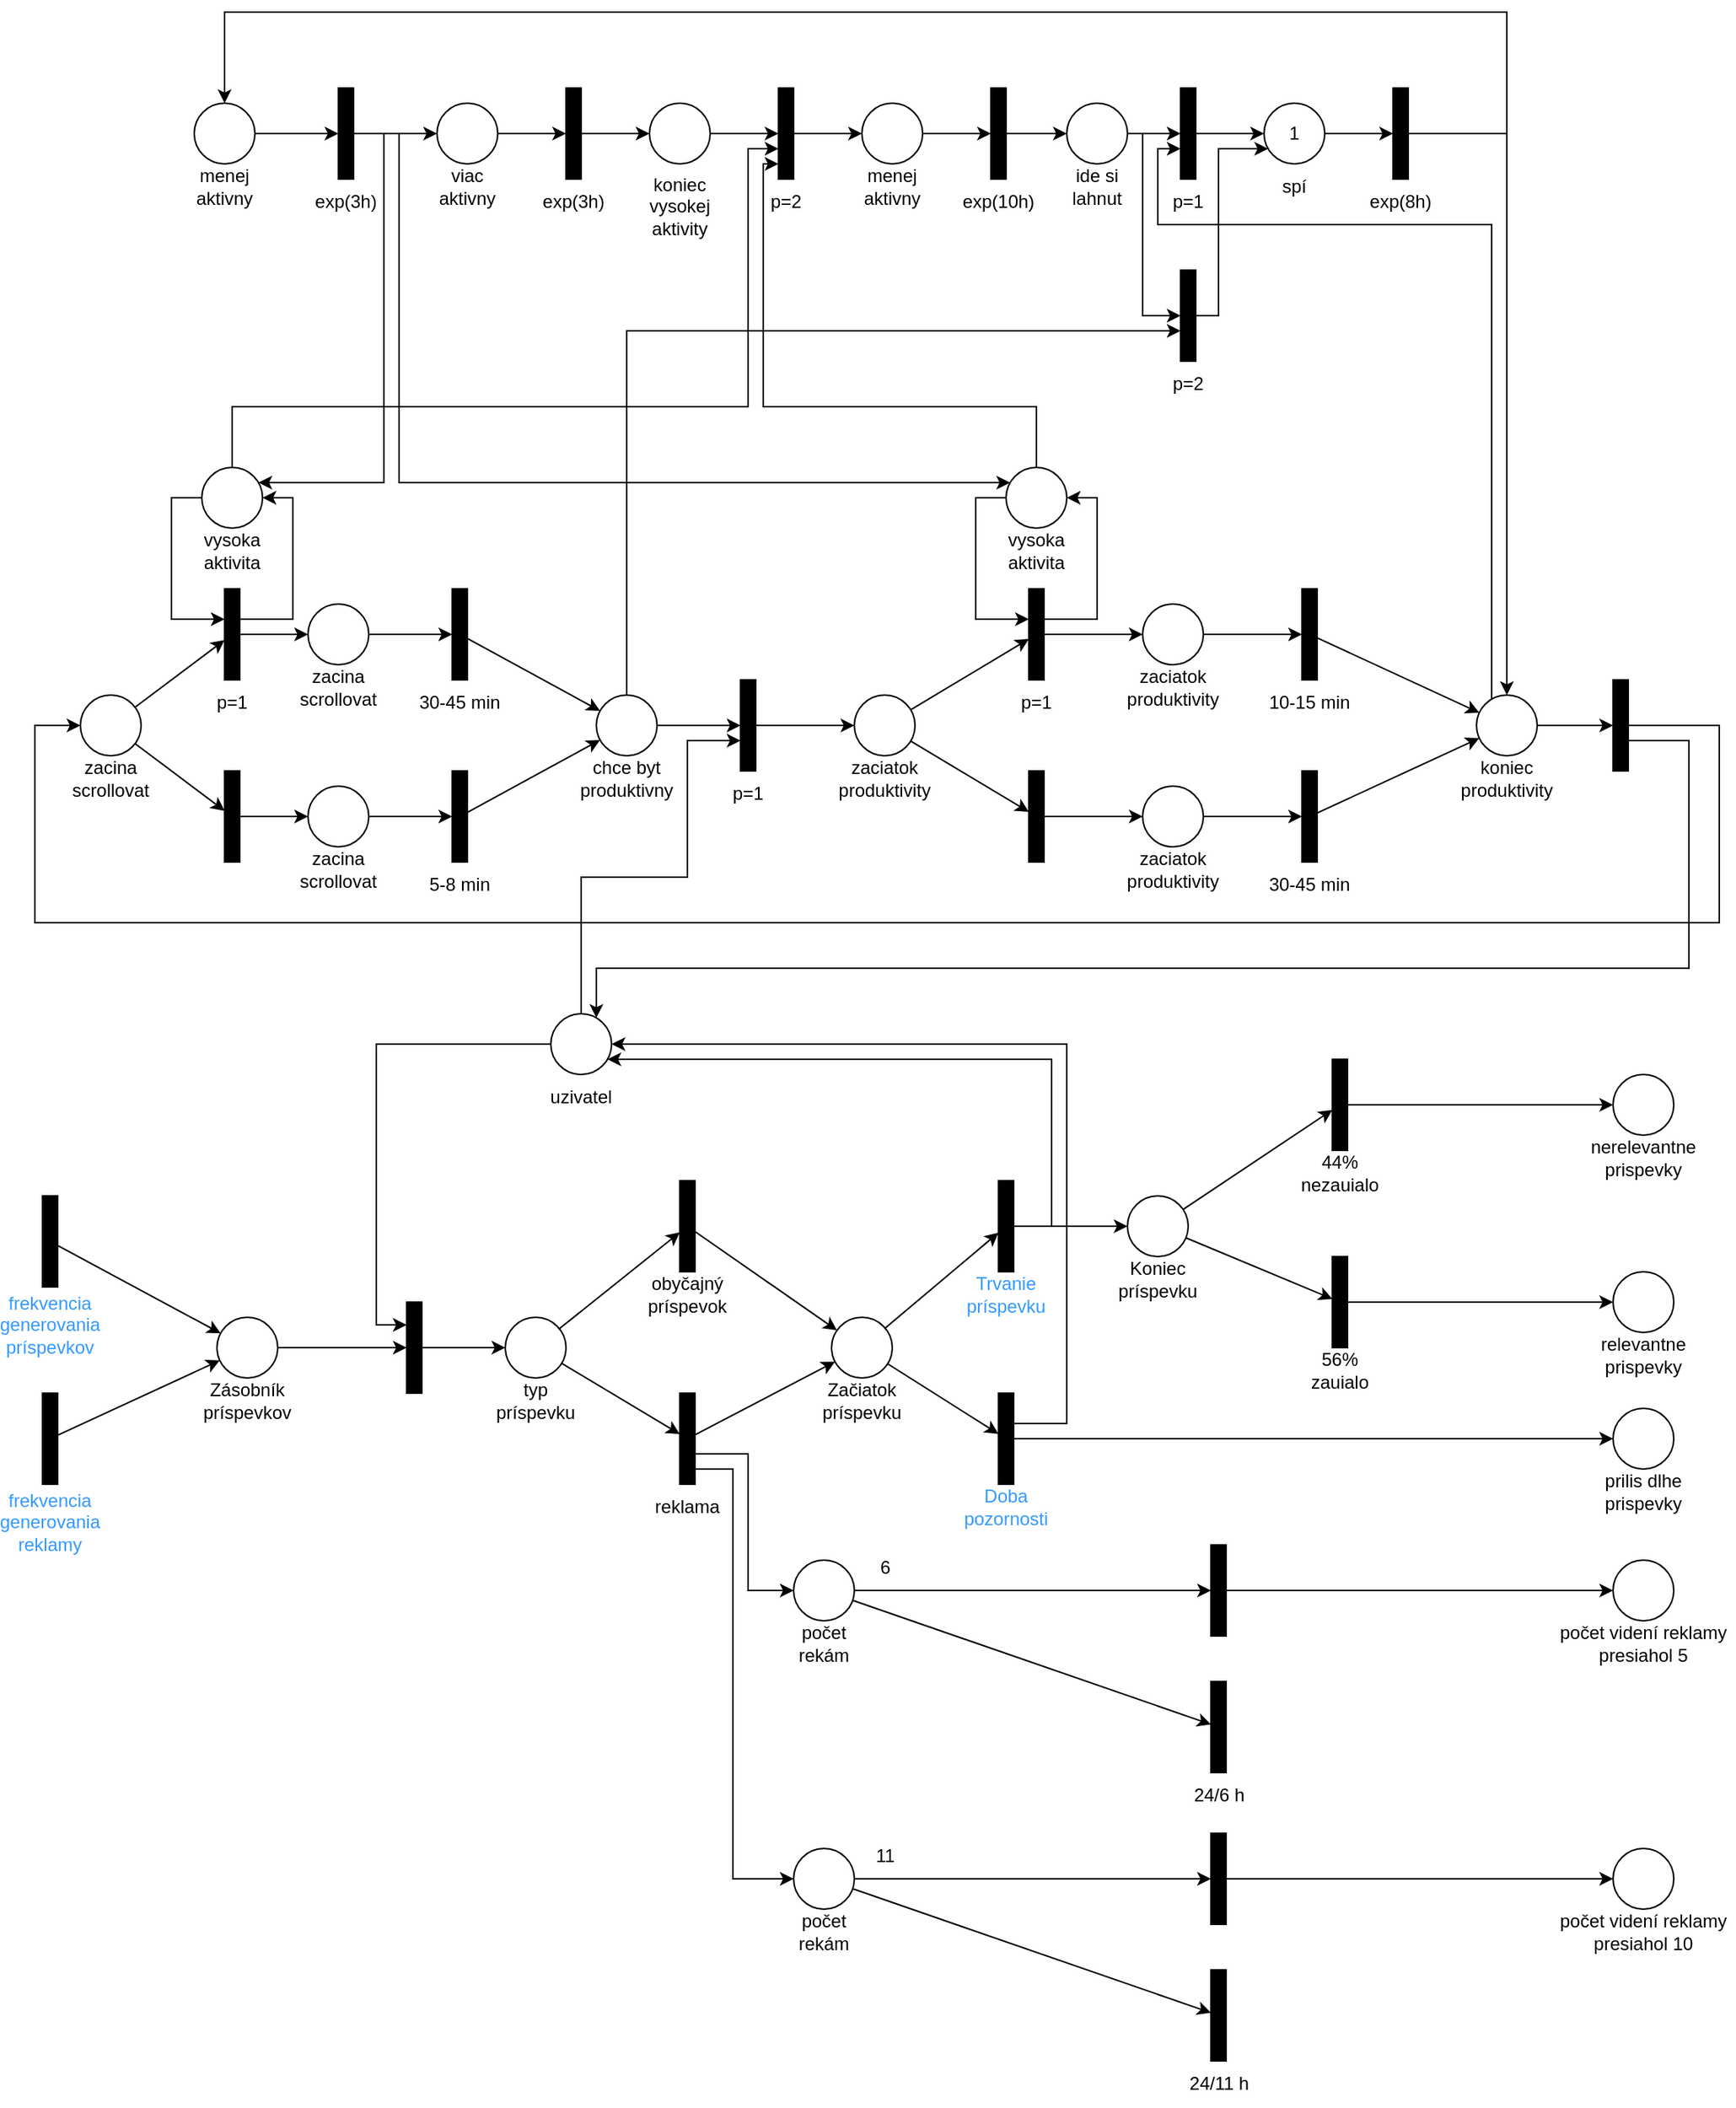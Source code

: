 <mxfile>
    <diagram name="Page-1" id="gI8evOimamVynCtMT4Qy">
        <mxGraphModel dx="1716" dy="636" grid="1" gridSize="10" guides="1" tooltips="1" connect="1" arrows="1" fold="1" page="1" pageScale="1" pageWidth="850" pageHeight="1100" math="0" shadow="0">
            <root>
                <mxCell id="0"/>
                <mxCell id="1" parent="0"/>
                <mxCell id="3A6tbChCQObnLfWGf81F-7" value="" style="group" parent="1" vertex="1" connectable="0">
                    <mxGeometry x="190" y="930" width="60" height="110" as="geometry"/>
                </mxCell>
                <mxCell id="3A6tbChCQObnLfWGf81F-1" value="" style="rounded=0;whiteSpace=wrap;html=1;fillColor=#000000;" parent="3A6tbChCQObnLfWGf81F-7" vertex="1">
                    <mxGeometry x="25" width="10" height="60" as="geometry"/>
                </mxCell>
                <mxCell id="3A6tbChCQObnLfWGf81F-6" value="&lt;font color=&quot;#3399ff&quot;&gt;frekvencia generovania príspevkov&lt;/font&gt;" style="text;html=1;align=center;verticalAlign=middle;whiteSpace=wrap;rounded=0;" parent="3A6tbChCQObnLfWGf81F-7" vertex="1">
                    <mxGeometry y="60" width="60" height="50" as="geometry"/>
                </mxCell>
                <mxCell id="gXlAsFw0UxSwfFU7_Ztn-9" value="" style="group" parent="1" vertex="1" connectable="0">
                    <mxGeometry x="320" y="1010" width="60" height="70" as="geometry"/>
                </mxCell>
                <mxCell id="gXlAsFw0UxSwfFU7_Ztn-10" value="" style="ellipse;whiteSpace=wrap;html=1;aspect=fixed;" parent="gXlAsFw0UxSwfFU7_Ztn-9" vertex="1">
                    <mxGeometry x="10" width="40" height="40" as="geometry"/>
                </mxCell>
                <mxCell id="gXlAsFw0UxSwfFU7_Ztn-11" value="&lt;div&gt;Zásobník&lt;/div&gt;&lt;div&gt;príspevkov&lt;br&gt;&lt;/div&gt;" style="text;html=1;align=center;verticalAlign=middle;whiteSpace=wrap;rounded=0;" parent="gXlAsFw0UxSwfFU7_Ztn-9" vertex="1">
                    <mxGeometry y="40" width="60" height="30" as="geometry"/>
                </mxCell>
                <mxCell id="gXlAsFw0UxSwfFU7_Ztn-12" style="rounded=0;orthogonalLoop=1;jettySize=auto;html=1;" parent="1" source="3A6tbChCQObnLfWGf81F-1" target="gXlAsFw0UxSwfFU7_Ztn-10" edge="1">
                    <mxGeometry relative="1" as="geometry"/>
                </mxCell>
                <mxCell id="gXlAsFw0UxSwfFU7_Ztn-13" value="" style="group" parent="1" vertex="1" connectable="0">
                    <mxGeometry x="540" y="810" width="60" height="70" as="geometry"/>
                </mxCell>
                <mxCell id="gXlAsFw0UxSwfFU7_Ztn-14" value="" style="ellipse;whiteSpace=wrap;html=1;aspect=fixed;" parent="gXlAsFw0UxSwfFU7_Ztn-13" vertex="1">
                    <mxGeometry x="10" width="40" height="40" as="geometry"/>
                </mxCell>
                <mxCell id="gXlAsFw0UxSwfFU7_Ztn-15" value="uzivatel" style="text;html=1;align=center;verticalAlign=middle;whiteSpace=wrap;rounded=0;" parent="gXlAsFw0UxSwfFU7_Ztn-13" vertex="1">
                    <mxGeometry y="40" width="60" height="30" as="geometry"/>
                </mxCell>
                <mxCell id="gXlAsFw0UxSwfFU7_Ztn-16" value="" style="group" parent="1" vertex="1" connectable="0">
                    <mxGeometry x="430" y="1000" width="60" height="90" as="geometry"/>
                </mxCell>
                <mxCell id="gXlAsFw0UxSwfFU7_Ztn-17" value="" style="rounded=0;whiteSpace=wrap;html=1;fillColor=#000000;" parent="gXlAsFw0UxSwfFU7_Ztn-16" vertex="1">
                    <mxGeometry x="25" width="10" height="60" as="geometry"/>
                </mxCell>
                <mxCell id="gXlAsFw0UxSwfFU7_Ztn-19" style="edgeStyle=orthogonalEdgeStyle;rounded=0;orthogonalLoop=1;jettySize=auto;html=1;entryX=0;entryY=0.5;entryDx=0;entryDy=0;" parent="1" source="gXlAsFw0UxSwfFU7_Ztn-10" target="gXlAsFw0UxSwfFU7_Ztn-17" edge="1">
                    <mxGeometry relative="1" as="geometry"/>
                </mxCell>
                <mxCell id="gXlAsFw0UxSwfFU7_Ztn-20" style="edgeStyle=orthogonalEdgeStyle;rounded=0;orthogonalLoop=1;jettySize=auto;html=1;entryX=0;entryY=0.25;entryDx=0;entryDy=0;" parent="1" source="gXlAsFw0UxSwfFU7_Ztn-14" target="gXlAsFw0UxSwfFU7_Ztn-17" edge="1">
                    <mxGeometry relative="1" as="geometry"/>
                </mxCell>
                <mxCell id="gXlAsFw0UxSwfFU7_Ztn-21" value="" style="group" parent="1" vertex="1" connectable="0">
                    <mxGeometry x="725" y="1010" width="60" height="70" as="geometry"/>
                </mxCell>
                <mxCell id="gXlAsFw0UxSwfFU7_Ztn-22" value="" style="ellipse;whiteSpace=wrap;html=1;aspect=fixed;" parent="gXlAsFw0UxSwfFU7_Ztn-21" vertex="1">
                    <mxGeometry x="10" width="40" height="40" as="geometry"/>
                </mxCell>
                <mxCell id="gXlAsFw0UxSwfFU7_Ztn-23" value="Začiatok&lt;div&gt;príspevku&lt;/div&gt;" style="text;html=1;align=center;verticalAlign=middle;whiteSpace=wrap;rounded=0;" parent="gXlAsFw0UxSwfFU7_Ztn-21" vertex="1">
                    <mxGeometry y="40" width="60" height="30" as="geometry"/>
                </mxCell>
                <mxCell id="gXlAsFw0UxSwfFU7_Ztn-28" value="" style="group" parent="1" vertex="1" connectable="0">
                    <mxGeometry x="820" y="920" width="60" height="90" as="geometry"/>
                </mxCell>
                <mxCell id="gXlAsFw0UxSwfFU7_Ztn-29" value="" style="rounded=0;whiteSpace=wrap;html=1;fillColor=#000000;" parent="gXlAsFw0UxSwfFU7_Ztn-28" vertex="1">
                    <mxGeometry x="25" width="10" height="60" as="geometry"/>
                </mxCell>
                <mxCell id="gXlAsFw0UxSwfFU7_Ztn-30" value="&lt;font color=&quot;#3399ff&quot;&gt;Trvanie&lt;/font&gt;&lt;div&gt;&lt;font color=&quot;#3399ff&quot;&gt;príspevku&lt;/font&gt;&lt;/div&gt;" style="text;html=1;align=center;verticalAlign=middle;whiteSpace=wrap;rounded=0;" parent="gXlAsFw0UxSwfFU7_Ztn-28" vertex="1">
                    <mxGeometry y="60" width="60" height="30" as="geometry"/>
                </mxCell>
                <mxCell id="gXlAsFw0UxSwfFU7_Ztn-31" style="rounded=0;orthogonalLoop=1;jettySize=auto;html=1;" parent="1" source="gXlAsFw0UxSwfFU7_Ztn-22" target="gXlAsFw0UxSwfFU7_Ztn-29" edge="1">
                    <mxGeometry relative="1" as="geometry"/>
                </mxCell>
                <mxCell id="gXlAsFw0UxSwfFU7_Ztn-33" value="" style="group" parent="1" vertex="1" connectable="0">
                    <mxGeometry x="920" y="930" width="60" height="70" as="geometry"/>
                </mxCell>
                <mxCell id="gXlAsFw0UxSwfFU7_Ztn-34" value="" style="ellipse;whiteSpace=wrap;html=1;aspect=fixed;" parent="gXlAsFw0UxSwfFU7_Ztn-33" vertex="1">
                    <mxGeometry x="10" width="40" height="40" as="geometry"/>
                </mxCell>
                <mxCell id="gXlAsFw0UxSwfFU7_Ztn-35" value="Koniec&lt;div&gt;príspevku&lt;/div&gt;" style="text;html=1;align=center;verticalAlign=middle;whiteSpace=wrap;rounded=0;" parent="gXlAsFw0UxSwfFU7_Ztn-33" vertex="1">
                    <mxGeometry y="40" width="60" height="30" as="geometry"/>
                </mxCell>
                <mxCell id="gXlAsFw0UxSwfFU7_Ztn-40" style="edgeStyle=orthogonalEdgeStyle;rounded=0;orthogonalLoop=1;jettySize=auto;html=1;" parent="1" source="gXlAsFw0UxSwfFU7_Ztn-29" target="gXlAsFw0UxSwfFU7_Ztn-34" edge="1">
                    <mxGeometry relative="1" as="geometry"/>
                </mxCell>
                <mxCell id="gXlAsFw0UxSwfFU7_Ztn-41" value="" style="group" parent="1" vertex="1" connectable="0">
                    <mxGeometry x="1040" y="970" width="60" height="90" as="geometry"/>
                </mxCell>
                <mxCell id="gXlAsFw0UxSwfFU7_Ztn-42" value="" style="rounded=0;whiteSpace=wrap;html=1;fillColor=#000000;" parent="gXlAsFw0UxSwfFU7_Ztn-41" vertex="1">
                    <mxGeometry x="25" width="10" height="60" as="geometry"/>
                </mxCell>
                <mxCell id="gXlAsFw0UxSwfFU7_Ztn-43" value="56%&lt;div&gt;zauialo&lt;/div&gt;" style="text;html=1;align=center;verticalAlign=middle;whiteSpace=wrap;rounded=0;" parent="gXlAsFw0UxSwfFU7_Ztn-41" vertex="1">
                    <mxGeometry y="60" width="60" height="30" as="geometry"/>
                </mxCell>
                <mxCell id="gXlAsFw0UxSwfFU7_Ztn-45" value="" style="group" parent="1" vertex="1" connectable="0">
                    <mxGeometry x="1040" y="840" width="60" height="90" as="geometry"/>
                </mxCell>
                <mxCell id="gXlAsFw0UxSwfFU7_Ztn-46" value="" style="rounded=0;whiteSpace=wrap;html=1;fillColor=#000000;" parent="gXlAsFw0UxSwfFU7_Ztn-45" vertex="1">
                    <mxGeometry x="25" width="10" height="60" as="geometry"/>
                </mxCell>
                <mxCell id="gXlAsFw0UxSwfFU7_Ztn-47" value="44%&lt;div&gt;nezauialo&lt;/div&gt;" style="text;html=1;align=center;verticalAlign=middle;whiteSpace=wrap;rounded=0;" parent="gXlAsFw0UxSwfFU7_Ztn-45" vertex="1">
                    <mxGeometry y="60" width="60" height="30" as="geometry"/>
                </mxCell>
                <mxCell id="gXlAsFw0UxSwfFU7_Ztn-48" style="rounded=0;orthogonalLoop=1;jettySize=auto;html=1;" parent="1" source="gXlAsFw0UxSwfFU7_Ztn-34" target="gXlAsFw0UxSwfFU7_Ztn-42" edge="1">
                    <mxGeometry relative="1" as="geometry"/>
                </mxCell>
                <mxCell id="gXlAsFw0UxSwfFU7_Ztn-49" style="rounded=0;orthogonalLoop=1;jettySize=auto;html=1;" parent="1" source="gXlAsFw0UxSwfFU7_Ztn-34" edge="1">
                    <mxGeometry relative="1" as="geometry">
                        <mxPoint x="1065" y="873.333" as="targetPoint"/>
                    </mxGeometry>
                </mxCell>
                <mxCell id="gXlAsFw0UxSwfFU7_Ztn-51" value="" style="group" parent="1" vertex="1" connectable="0">
                    <mxGeometry x="1240" y="850" width="60" height="70" as="geometry"/>
                </mxCell>
                <mxCell id="gXlAsFw0UxSwfFU7_Ztn-52" value="" style="ellipse;whiteSpace=wrap;html=1;aspect=fixed;" parent="gXlAsFw0UxSwfFU7_Ztn-51" vertex="1">
                    <mxGeometry x="10" width="40" height="40" as="geometry"/>
                </mxCell>
                <mxCell id="gXlAsFw0UxSwfFU7_Ztn-53" value="nerelevantne&lt;div&gt;prispevky&lt;/div&gt;" style="text;html=1;align=center;verticalAlign=middle;whiteSpace=wrap;rounded=0;" parent="gXlAsFw0UxSwfFU7_Ztn-51" vertex="1">
                    <mxGeometry y="40" width="60" height="30" as="geometry"/>
                </mxCell>
                <mxCell id="gXlAsFw0UxSwfFU7_Ztn-54" style="rounded=0;orthogonalLoop=1;jettySize=auto;html=1;" parent="1" source="gXlAsFw0UxSwfFU7_Ztn-46" target="gXlAsFw0UxSwfFU7_Ztn-52" edge="1">
                    <mxGeometry relative="1" as="geometry"/>
                </mxCell>
                <mxCell id="gXlAsFw0UxSwfFU7_Ztn-55" value="" style="group" parent="1" vertex="1" connectable="0">
                    <mxGeometry x="1240" y="980" width="60" height="70" as="geometry"/>
                </mxCell>
                <mxCell id="gXlAsFw0UxSwfFU7_Ztn-56" value="" style="ellipse;whiteSpace=wrap;html=1;aspect=fixed;" parent="gXlAsFw0UxSwfFU7_Ztn-55" vertex="1">
                    <mxGeometry x="10" width="40" height="40" as="geometry"/>
                </mxCell>
                <mxCell id="gXlAsFw0UxSwfFU7_Ztn-57" value="&lt;div&gt;relevantne&lt;/div&gt;&lt;div&gt;prispevky&lt;/div&gt;" style="text;html=1;align=center;verticalAlign=middle;whiteSpace=wrap;rounded=0;" parent="gXlAsFw0UxSwfFU7_Ztn-55" vertex="1">
                    <mxGeometry y="40" width="60" height="30" as="geometry"/>
                </mxCell>
                <mxCell id="gXlAsFw0UxSwfFU7_Ztn-58" style="rounded=0;orthogonalLoop=1;jettySize=auto;html=1;" parent="1" source="gXlAsFw0UxSwfFU7_Ztn-42" target="gXlAsFw0UxSwfFU7_Ztn-56" edge="1">
                    <mxGeometry relative="1" as="geometry"/>
                </mxCell>
                <mxCell id="gXlAsFw0UxSwfFU7_Ztn-61" value="" style="group" parent="1" vertex="1" connectable="0">
                    <mxGeometry x="820" y="1060" width="60" height="90" as="geometry"/>
                </mxCell>
                <mxCell id="gXlAsFw0UxSwfFU7_Ztn-62" value="" style="rounded=0;whiteSpace=wrap;html=1;fillColor=#000000;" parent="gXlAsFw0UxSwfFU7_Ztn-61" vertex="1">
                    <mxGeometry x="25" width="10" height="60" as="geometry"/>
                </mxCell>
                <mxCell id="gXlAsFw0UxSwfFU7_Ztn-63" value="&lt;font color=&quot;#3399ff&quot;&gt;Doba&lt;/font&gt;&lt;div&gt;&lt;font color=&quot;#3399ff&quot;&gt;pozornosti&lt;/font&gt;&lt;/div&gt;" style="text;html=1;align=center;verticalAlign=middle;whiteSpace=wrap;rounded=0;" parent="gXlAsFw0UxSwfFU7_Ztn-61" vertex="1">
                    <mxGeometry y="60" width="60" height="30" as="geometry"/>
                </mxCell>
                <mxCell id="gXlAsFw0UxSwfFU7_Ztn-66" style="rounded=0;orthogonalLoop=1;jettySize=auto;html=1;" parent="1" source="gXlAsFw0UxSwfFU7_Ztn-22" target="gXlAsFw0UxSwfFU7_Ztn-62" edge="1">
                    <mxGeometry relative="1" as="geometry"/>
                </mxCell>
                <mxCell id="gXlAsFw0UxSwfFU7_Ztn-67" style="edgeStyle=orthogonalEdgeStyle;rounded=0;orthogonalLoop=1;jettySize=auto;html=1;" parent="1" source="gXlAsFw0UxSwfFU7_Ztn-29" target="gXlAsFw0UxSwfFU7_Ztn-14" edge="1">
                    <mxGeometry relative="1" as="geometry">
                        <Array as="points">
                            <mxPoint x="880" y="950"/>
                            <mxPoint x="880" y="840"/>
                        </Array>
                    </mxGeometry>
                </mxCell>
                <mxCell id="gXlAsFw0UxSwfFU7_Ztn-69" value="" style="group" parent="1" vertex="1" connectable="0">
                    <mxGeometry x="1240" y="1070" width="60" height="70" as="geometry"/>
                </mxCell>
                <mxCell id="gXlAsFw0UxSwfFU7_Ztn-70" value="" style="ellipse;whiteSpace=wrap;html=1;aspect=fixed;" parent="gXlAsFw0UxSwfFU7_Ztn-69" vertex="1">
                    <mxGeometry x="10" width="40" height="40" as="geometry"/>
                </mxCell>
                <mxCell id="gXlAsFw0UxSwfFU7_Ztn-71" value="&lt;div&gt;prilis dlhe&lt;/div&gt;&lt;div&gt;prispevky&lt;/div&gt;" style="text;html=1;align=center;verticalAlign=middle;whiteSpace=wrap;rounded=0;" parent="gXlAsFw0UxSwfFU7_Ztn-69" vertex="1">
                    <mxGeometry y="40" width="60" height="30" as="geometry"/>
                </mxCell>
                <mxCell id="gXlAsFw0UxSwfFU7_Ztn-72" style="rounded=0;orthogonalLoop=1;jettySize=auto;html=1;" parent="1" source="gXlAsFw0UxSwfFU7_Ztn-62" target="gXlAsFw0UxSwfFU7_Ztn-70" edge="1">
                    <mxGeometry relative="1" as="geometry"/>
                </mxCell>
                <mxCell id="XoddmJO7hARJFZ5_QTvC-3" value="" style="group" parent="1" vertex="1" connectable="0">
                    <mxGeometry x="305" y="210" width="60" height="70" as="geometry"/>
                </mxCell>
                <mxCell id="XoddmJO7hARJFZ5_QTvC-4" value="" style="ellipse;whiteSpace=wrap;html=1;aspect=fixed;" parent="XoddmJO7hARJFZ5_QTvC-3" vertex="1">
                    <mxGeometry x="10" width="40" height="40" as="geometry"/>
                </mxCell>
                <mxCell id="XoddmJO7hARJFZ5_QTvC-5" value="&lt;div&gt;menej&lt;/div&gt;&lt;div&gt;aktivny&lt;br&gt;&lt;/div&gt;" style="text;html=1;align=center;verticalAlign=middle;whiteSpace=wrap;rounded=0;" parent="XoddmJO7hARJFZ5_QTvC-3" vertex="1">
                    <mxGeometry y="40" width="60" height="30" as="geometry"/>
                </mxCell>
                <mxCell id="XoddmJO7hARJFZ5_QTvC-6" value="" style="group" parent="1" vertex="1" connectable="0">
                    <mxGeometry x="385" y="200" width="60" height="90" as="geometry"/>
                </mxCell>
                <mxCell id="XoddmJO7hARJFZ5_QTvC-7" value="" style="rounded=0;whiteSpace=wrap;html=1;fillColor=#000000;" parent="XoddmJO7hARJFZ5_QTvC-6" vertex="1">
                    <mxGeometry x="25" width="10" height="60" as="geometry"/>
                </mxCell>
                <mxCell id="XoddmJO7hARJFZ5_QTvC-8" value="exp(3h)" style="text;html=1;align=center;verticalAlign=middle;whiteSpace=wrap;rounded=0;" parent="XoddmJO7hARJFZ5_QTvC-6" vertex="1">
                    <mxGeometry y="60" width="60" height="30" as="geometry"/>
                </mxCell>
                <mxCell id="XoddmJO7hARJFZ5_QTvC-9" style="edgeStyle=orthogonalEdgeStyle;rounded=0;orthogonalLoop=1;jettySize=auto;html=1;" parent="1" source="XoddmJO7hARJFZ5_QTvC-4" target="XoddmJO7hARJFZ5_QTvC-7" edge="1">
                    <mxGeometry relative="1" as="geometry"/>
                </mxCell>
                <mxCell id="XoddmJO7hARJFZ5_QTvC-11" value="" style="group" parent="1" vertex="1" connectable="0">
                    <mxGeometry x="465" y="210" width="60" height="70" as="geometry"/>
                </mxCell>
                <mxCell id="XoddmJO7hARJFZ5_QTvC-12" value="" style="ellipse;whiteSpace=wrap;html=1;aspect=fixed;" parent="XoddmJO7hARJFZ5_QTvC-11" vertex="1">
                    <mxGeometry x="10" width="40" height="40" as="geometry"/>
                </mxCell>
                <mxCell id="XoddmJO7hARJFZ5_QTvC-13" value="&lt;div&gt;viac&lt;/div&gt;&lt;div&gt;aktivny&lt;br&gt;&lt;/div&gt;" style="text;html=1;align=center;verticalAlign=middle;whiteSpace=wrap;rounded=0;" parent="XoddmJO7hARJFZ5_QTvC-11" vertex="1">
                    <mxGeometry y="40" width="60" height="30" as="geometry"/>
                </mxCell>
                <mxCell id="XoddmJO7hARJFZ5_QTvC-14" style="edgeStyle=orthogonalEdgeStyle;rounded=0;orthogonalLoop=1;jettySize=auto;html=1;" parent="1" source="XoddmJO7hARJFZ5_QTvC-7" target="XoddmJO7hARJFZ5_QTvC-12" edge="1">
                    <mxGeometry relative="1" as="geometry"/>
                </mxCell>
                <mxCell id="XoddmJO7hARJFZ5_QTvC-15" value="" style="group" parent="1" vertex="1" connectable="0">
                    <mxGeometry x="535" y="200" width="60" height="90" as="geometry"/>
                </mxCell>
                <mxCell id="XoddmJO7hARJFZ5_QTvC-16" value="" style="rounded=0;whiteSpace=wrap;html=1;fillColor=#000000;" parent="XoddmJO7hARJFZ5_QTvC-15" vertex="1">
                    <mxGeometry x="25" width="10" height="60" as="geometry"/>
                </mxCell>
                <mxCell id="XoddmJO7hARJFZ5_QTvC-17" value="exp(3h)" style="text;html=1;align=center;verticalAlign=middle;whiteSpace=wrap;rounded=0;" parent="XoddmJO7hARJFZ5_QTvC-15" vertex="1">
                    <mxGeometry y="60" width="60" height="30" as="geometry"/>
                </mxCell>
                <mxCell id="XoddmJO7hARJFZ5_QTvC-18" style="edgeStyle=orthogonalEdgeStyle;rounded=0;orthogonalLoop=1;jettySize=auto;html=1;" parent="1" source="XoddmJO7hARJFZ5_QTvC-12" target="XoddmJO7hARJFZ5_QTvC-16" edge="1">
                    <mxGeometry relative="1" as="geometry"/>
                </mxCell>
                <mxCell id="XoddmJO7hARJFZ5_QTvC-19" value="" style="group" parent="1" vertex="1" connectable="0">
                    <mxGeometry x="745" y="210" width="60" height="70" as="geometry"/>
                </mxCell>
                <mxCell id="XoddmJO7hARJFZ5_QTvC-20" value="" style="ellipse;whiteSpace=wrap;html=1;aspect=fixed;" parent="XoddmJO7hARJFZ5_QTvC-19" vertex="1">
                    <mxGeometry x="10" width="40" height="40" as="geometry"/>
                </mxCell>
                <mxCell id="XoddmJO7hARJFZ5_QTvC-21" value="&lt;div&gt;menej&lt;/div&gt;&lt;div&gt;aktivny&lt;br&gt;&lt;/div&gt;" style="text;html=1;align=center;verticalAlign=middle;whiteSpace=wrap;rounded=0;" parent="XoddmJO7hARJFZ5_QTvC-19" vertex="1">
                    <mxGeometry y="40" width="60" height="30" as="geometry"/>
                </mxCell>
                <mxCell id="XoddmJO7hARJFZ5_QTvC-28" value="" style="group" parent="1" vertex="1" connectable="0">
                    <mxGeometry x="815" y="200" width="60" height="90" as="geometry"/>
                </mxCell>
                <mxCell id="XoddmJO7hARJFZ5_QTvC-29" value="" style="rounded=0;whiteSpace=wrap;html=1;fillColor=#000000;" parent="XoddmJO7hARJFZ5_QTvC-28" vertex="1">
                    <mxGeometry x="25" width="10" height="60" as="geometry"/>
                </mxCell>
                <mxCell id="XoddmJO7hARJFZ5_QTvC-30" value="exp(10h)" style="text;html=1;align=center;verticalAlign=middle;whiteSpace=wrap;rounded=0;" parent="XoddmJO7hARJFZ5_QTvC-28" vertex="1">
                    <mxGeometry y="60" width="60" height="30" as="geometry"/>
                </mxCell>
                <mxCell id="XoddmJO7hARJFZ5_QTvC-31" style="edgeStyle=orthogonalEdgeStyle;rounded=0;orthogonalLoop=1;jettySize=auto;html=1;" parent="1" source="XoddmJO7hARJFZ5_QTvC-20" target="XoddmJO7hARJFZ5_QTvC-29" edge="1">
                    <mxGeometry relative="1" as="geometry"/>
                </mxCell>
                <mxCell id="XoddmJO7hARJFZ5_QTvC-32" value="" style="group" parent="1" vertex="1" connectable="0">
                    <mxGeometry x="1010" y="210" width="60" height="70" as="geometry"/>
                </mxCell>
                <mxCell id="XoddmJO7hARJFZ5_QTvC-33" value="1" style="ellipse;whiteSpace=wrap;html=1;aspect=fixed;" parent="XoddmJO7hARJFZ5_QTvC-32" vertex="1">
                    <mxGeometry x="10" width="40" height="40" as="geometry"/>
                </mxCell>
                <mxCell id="XoddmJO7hARJFZ5_QTvC-34" value="spí" style="text;html=1;align=center;verticalAlign=middle;whiteSpace=wrap;rounded=0;" parent="XoddmJO7hARJFZ5_QTvC-32" vertex="1">
                    <mxGeometry y="40" width="60" height="30" as="geometry"/>
                </mxCell>
                <mxCell id="XoddmJO7hARJFZ5_QTvC-37" value="" style="group" parent="1" vertex="1" connectable="0">
                    <mxGeometry x="1080" y="200" width="60" height="90" as="geometry"/>
                </mxCell>
                <mxCell id="XoddmJO7hARJFZ5_QTvC-38" value="" style="rounded=0;whiteSpace=wrap;html=1;fillColor=#000000;" parent="XoddmJO7hARJFZ5_QTvC-37" vertex="1">
                    <mxGeometry x="25" width="10" height="60" as="geometry"/>
                </mxCell>
                <mxCell id="XoddmJO7hARJFZ5_QTvC-39" value="&lt;div&gt;exp(8h)&lt;/div&gt;" style="text;html=1;align=center;verticalAlign=middle;whiteSpace=wrap;rounded=0;" parent="XoddmJO7hARJFZ5_QTvC-37" vertex="1">
                    <mxGeometry y="60" width="60" height="30" as="geometry"/>
                </mxCell>
                <mxCell id="XoddmJO7hARJFZ5_QTvC-41" style="edgeStyle=orthogonalEdgeStyle;rounded=0;orthogonalLoop=1;jettySize=auto;html=1;" parent="1" source="XoddmJO7hARJFZ5_QTvC-33" target="XoddmJO7hARJFZ5_QTvC-38" edge="1">
                    <mxGeometry relative="1" as="geometry"/>
                </mxCell>
                <mxCell id="XoddmJO7hARJFZ5_QTvC-53" style="edgeStyle=orthogonalEdgeStyle;rounded=0;orthogonalLoop=1;jettySize=auto;html=1;" parent="1" source="XoddmJO7hARJFZ5_QTvC-38" target="XoddmJO7hARJFZ5_QTvC-4" edge="1">
                    <mxGeometry relative="1" as="geometry">
                        <Array as="points">
                            <mxPoint x="1180" y="230"/>
                            <mxPoint x="1180" y="150"/>
                            <mxPoint x="335" y="150"/>
                        </Array>
                    </mxGeometry>
                </mxCell>
                <mxCell id="XoddmJO7hARJFZ5_QTvC-56" value="" style="group" parent="1" vertex="1" connectable="0">
                    <mxGeometry x="230" y="600" width="60" height="70" as="geometry"/>
                </mxCell>
                <mxCell id="XoddmJO7hARJFZ5_QTvC-57" value="" style="ellipse;whiteSpace=wrap;html=1;aspect=fixed;" parent="XoddmJO7hARJFZ5_QTvC-56" vertex="1">
                    <mxGeometry x="10" width="40" height="40" as="geometry"/>
                </mxCell>
                <mxCell id="XoddmJO7hARJFZ5_QTvC-58" value="zacina scrollovat" style="text;html=1;align=center;verticalAlign=middle;whiteSpace=wrap;rounded=0;" parent="XoddmJO7hARJFZ5_QTvC-56" vertex="1">
                    <mxGeometry y="40" width="60" height="30" as="geometry"/>
                </mxCell>
                <mxCell id="XoddmJO7hARJFZ5_QTvC-60" value="" style="group" parent="1" vertex="1" connectable="0">
                    <mxGeometry x="460" y="650" width="60" height="90" as="geometry"/>
                </mxCell>
                <mxCell id="XoddmJO7hARJFZ5_QTvC-61" value="" style="rounded=0;whiteSpace=wrap;html=1;fillColor=#000000;" parent="XoddmJO7hARJFZ5_QTvC-60" vertex="1">
                    <mxGeometry x="25" width="10" height="60" as="geometry"/>
                </mxCell>
                <mxCell id="XoddmJO7hARJFZ5_QTvC-62" value="5-8 min" style="text;html=1;align=center;verticalAlign=middle;whiteSpace=wrap;rounded=0;" parent="XoddmJO7hARJFZ5_QTvC-60" vertex="1">
                    <mxGeometry y="60" width="60" height="30" as="geometry"/>
                </mxCell>
                <mxCell id="XoddmJO7hARJFZ5_QTvC-65" value="" style="group" parent="1" vertex="1" connectable="0">
                    <mxGeometry x="570" y="600" width="60" height="70" as="geometry"/>
                </mxCell>
                <mxCell id="XoddmJO7hARJFZ5_QTvC-66" value="" style="ellipse;whiteSpace=wrap;html=1;aspect=fixed;" parent="XoddmJO7hARJFZ5_QTvC-65" vertex="1">
                    <mxGeometry x="10" width="40" height="40" as="geometry"/>
                </mxCell>
                <mxCell id="XoddmJO7hARJFZ5_QTvC-67" value="chce byt produktivny" style="text;html=1;align=center;verticalAlign=middle;whiteSpace=wrap;rounded=0;" parent="XoddmJO7hARJFZ5_QTvC-65" vertex="1">
                    <mxGeometry y="40" width="60" height="30" as="geometry"/>
                </mxCell>
                <mxCell id="XoddmJO7hARJFZ5_QTvC-69" style="rounded=0;orthogonalLoop=1;jettySize=auto;html=1;" parent="1" source="XoddmJO7hARJFZ5_QTvC-61" target="XoddmJO7hARJFZ5_QTvC-66" edge="1">
                    <mxGeometry relative="1" as="geometry"/>
                </mxCell>
                <mxCell id="XoddmJO7hARJFZ5_QTvC-72" style="rounded=0;orthogonalLoop=1;jettySize=auto;html=1;" parent="1" source="XoddmJO7hARJFZ5_QTvC-66" target="XoddmJO7hARJFZ5_QTvC-70" edge="1">
                    <mxGeometry relative="1" as="geometry"/>
                </mxCell>
                <mxCell id="XoddmJO7hARJFZ5_QTvC-74" style="rounded=0;orthogonalLoop=1;jettySize=auto;html=1;edgeStyle=orthogonalEdgeStyle;" parent="1" source="gXlAsFw0UxSwfFU7_Ztn-14" target="XoddmJO7hARJFZ5_QTvC-70" edge="1">
                    <mxGeometry relative="1" as="geometry">
                        <Array as="points">
                            <mxPoint x="570" y="720"/>
                            <mxPoint x="640" y="720"/>
                            <mxPoint x="640" y="630"/>
                        </Array>
                    </mxGeometry>
                </mxCell>
                <mxCell id="XoddmJO7hARJFZ5_QTvC-76" value="" style="group" parent="1" vertex="1" connectable="0">
                    <mxGeometry x="650" y="590" width="60" height="90" as="geometry"/>
                </mxCell>
                <mxCell id="XoddmJO7hARJFZ5_QTvC-70" value="" style="rounded=0;whiteSpace=wrap;html=1;fillColor=#000000;" parent="XoddmJO7hARJFZ5_QTvC-76" vertex="1">
                    <mxGeometry x="25" width="10" height="60" as="geometry"/>
                </mxCell>
                <mxCell id="XoddmJO7hARJFZ5_QTvC-75" value="p=1" style="text;html=1;align=center;verticalAlign=middle;whiteSpace=wrap;rounded=0;" parent="XoddmJO7hARJFZ5_QTvC-76" vertex="1">
                    <mxGeometry y="60" width="60" height="30" as="geometry"/>
                </mxCell>
                <mxCell id="XoddmJO7hARJFZ5_QTvC-77" value="" style="group" parent="1" vertex="1" connectable="0">
                    <mxGeometry x="740" y="600" width="60" height="70" as="geometry"/>
                </mxCell>
                <mxCell id="XoddmJO7hARJFZ5_QTvC-78" value="" style="ellipse;whiteSpace=wrap;html=1;aspect=fixed;" parent="XoddmJO7hARJFZ5_QTvC-77" vertex="1">
                    <mxGeometry x="10" width="40" height="40" as="geometry"/>
                </mxCell>
                <mxCell id="XoddmJO7hARJFZ5_QTvC-79" value="zaciatok produktivity" style="text;html=1;align=center;verticalAlign=middle;whiteSpace=wrap;rounded=0;" parent="XoddmJO7hARJFZ5_QTvC-77" vertex="1">
                    <mxGeometry y="40" width="60" height="30" as="geometry"/>
                </mxCell>
                <mxCell id="XoddmJO7hARJFZ5_QTvC-80" style="edgeStyle=orthogonalEdgeStyle;rounded=0;orthogonalLoop=1;jettySize=auto;html=1;" parent="1" source="XoddmJO7hARJFZ5_QTvC-70" target="XoddmJO7hARJFZ5_QTvC-78" edge="1">
                    <mxGeometry relative="1" as="geometry"/>
                </mxCell>
                <mxCell id="XoddmJO7hARJFZ5_QTvC-81" value="" style="group" parent="1" vertex="1" connectable="0">
                    <mxGeometry x="840" y="650" width="60" height="90" as="geometry"/>
                </mxCell>
                <mxCell id="XoddmJO7hARJFZ5_QTvC-82" value="" style="rounded=0;whiteSpace=wrap;html=1;fillColor=#000000;" parent="XoddmJO7hARJFZ5_QTvC-81" vertex="1">
                    <mxGeometry x="25" width="10" height="60" as="geometry"/>
                </mxCell>
                <mxCell id="XoddmJO7hARJFZ5_QTvC-84" style="rounded=0;orthogonalLoop=1;jettySize=auto;html=1;" parent="1" source="XoddmJO7hARJFZ5_QTvC-78" target="XoddmJO7hARJFZ5_QTvC-82" edge="1">
                    <mxGeometry relative="1" as="geometry"/>
                </mxCell>
                <mxCell id="XoddmJO7hARJFZ5_QTvC-88" value="" style="group" parent="1" vertex="1" connectable="0">
                    <mxGeometry x="460" y="530" width="60" height="90" as="geometry"/>
                </mxCell>
                <mxCell id="XoddmJO7hARJFZ5_QTvC-89" value="" style="rounded=0;whiteSpace=wrap;html=1;fillColor=#000000;" parent="XoddmJO7hARJFZ5_QTvC-88" vertex="1">
                    <mxGeometry x="25" width="10" height="60" as="geometry"/>
                </mxCell>
                <mxCell id="XoddmJO7hARJFZ5_QTvC-90" value="30-45 min" style="text;html=1;align=center;verticalAlign=middle;whiteSpace=wrap;rounded=0;" parent="XoddmJO7hARJFZ5_QTvC-88" vertex="1">
                    <mxGeometry y="60" width="60" height="30" as="geometry"/>
                </mxCell>
                <mxCell id="XoddmJO7hARJFZ5_QTvC-91" value="" style="group" parent="1" vertex="1" connectable="0">
                    <mxGeometry x="840" y="530" width="60" height="90" as="geometry"/>
                </mxCell>
                <mxCell id="XoddmJO7hARJFZ5_QTvC-92" value="" style="rounded=0;whiteSpace=wrap;html=1;fillColor=#000000;" parent="XoddmJO7hARJFZ5_QTvC-91" vertex="1">
                    <mxGeometry x="25" width="10" height="60" as="geometry"/>
                </mxCell>
                <mxCell id="XoddmJO7hARJFZ5_QTvC-93" value="p=1" style="text;html=1;align=center;verticalAlign=middle;whiteSpace=wrap;rounded=0;" parent="XoddmJO7hARJFZ5_QTvC-91" vertex="1">
                    <mxGeometry y="60" width="60" height="30" as="geometry"/>
                </mxCell>
                <mxCell id="XoddmJO7hARJFZ5_QTvC-94" style="rounded=0;orthogonalLoop=1;jettySize=auto;html=1;" parent="1" source="XoddmJO7hARJFZ5_QTvC-89" target="XoddmJO7hARJFZ5_QTvC-66" edge="1">
                    <mxGeometry relative="1" as="geometry"/>
                </mxCell>
                <mxCell id="XoddmJO7hARJFZ5_QTvC-95" style="rounded=0;orthogonalLoop=1;jettySize=auto;html=1;" parent="1" source="XoddmJO7hARJFZ5_QTvC-78" target="XoddmJO7hARJFZ5_QTvC-92" edge="1">
                    <mxGeometry relative="1" as="geometry"/>
                </mxCell>
                <mxCell id="XoddmJO7hARJFZ5_QTvC-96" value="" style="group" parent="1" vertex="1" connectable="0">
                    <mxGeometry x="1150" y="600" width="60" height="70" as="geometry"/>
                </mxCell>
                <mxCell id="XoddmJO7hARJFZ5_QTvC-97" value="" style="ellipse;whiteSpace=wrap;html=1;aspect=fixed;" parent="XoddmJO7hARJFZ5_QTvC-96" vertex="1">
                    <mxGeometry x="10" width="40" height="40" as="geometry"/>
                </mxCell>
                <mxCell id="XoddmJO7hARJFZ5_QTvC-98" value="&lt;div&gt;koniec&lt;/div&gt;&lt;div&gt;produktivity&lt;/div&gt;" style="text;html=1;align=center;verticalAlign=middle;whiteSpace=wrap;rounded=0;" parent="XoddmJO7hARJFZ5_QTvC-96" vertex="1">
                    <mxGeometry y="40" width="60" height="30" as="geometry"/>
                </mxCell>
                <mxCell id="XoddmJO7hARJFZ5_QTvC-106" style="edgeStyle=orthogonalEdgeStyle;rounded=0;orthogonalLoop=1;jettySize=auto;html=1;" parent="1" source="XoddmJO7hARJFZ5_QTvC-103" target="XoddmJO7hARJFZ5_QTvC-57" edge="1">
                    <mxGeometry relative="1" as="geometry">
                        <Array as="points">
                            <mxPoint x="1320" y="620"/>
                            <mxPoint x="1320" y="750"/>
                            <mxPoint x="210" y="750"/>
                            <mxPoint x="210" y="620"/>
                        </Array>
                    </mxGeometry>
                </mxCell>
                <mxCell id="XoddmJO7hARJFZ5_QTvC-107" style="rounded=0;orthogonalLoop=1;jettySize=auto;html=1;edgeStyle=orthogonalEdgeStyle;" parent="1" source="XoddmJO7hARJFZ5_QTvC-103" target="gXlAsFw0UxSwfFU7_Ztn-14" edge="1">
                    <mxGeometry relative="1" as="geometry">
                        <Array as="points">
                            <mxPoint x="1300" y="630"/>
                            <mxPoint x="1300" y="780"/>
                            <mxPoint x="580" y="780"/>
                        </Array>
                    </mxGeometry>
                </mxCell>
                <mxCell id="XoddmJO7hARJFZ5_QTvC-103" value="" style="rounded=0;whiteSpace=wrap;html=1;fillColor=#000000;" parent="1" vertex="1">
                    <mxGeometry x="1250" y="590" width="10" height="60" as="geometry"/>
                </mxCell>
                <mxCell id="XoddmJO7hARJFZ5_QTvC-105" style="edgeStyle=orthogonalEdgeStyle;rounded=0;orthogonalLoop=1;jettySize=auto;html=1;" parent="1" source="XoddmJO7hARJFZ5_QTvC-97" target="XoddmJO7hARJFZ5_QTvC-103" edge="1">
                    <mxGeometry relative="1" as="geometry"/>
                </mxCell>
                <mxCell id="XoddmJO7hARJFZ5_QTvC-108" value="" style="group" parent="1" vertex="1" connectable="0">
                    <mxGeometry x="310" y="450" width="60" height="70" as="geometry"/>
                </mxCell>
                <mxCell id="XoddmJO7hARJFZ5_QTvC-109" value="" style="ellipse;whiteSpace=wrap;html=1;aspect=fixed;" parent="XoddmJO7hARJFZ5_QTvC-108" vertex="1">
                    <mxGeometry x="10" width="40" height="40" as="geometry"/>
                </mxCell>
                <mxCell id="XoddmJO7hARJFZ5_QTvC-110" value="vysoka aktivita" style="text;html=1;align=center;verticalAlign=middle;whiteSpace=wrap;rounded=0;" parent="XoddmJO7hARJFZ5_QTvC-108" vertex="1">
                    <mxGeometry y="40" width="60" height="30" as="geometry"/>
                </mxCell>
                <mxCell id="XoddmJO7hARJFZ5_QTvC-113" value="" style="group" parent="1" vertex="1" connectable="0">
                    <mxGeometry x="840" y="450" width="60" height="70" as="geometry"/>
                </mxCell>
                <mxCell id="XoddmJO7hARJFZ5_QTvC-114" value="" style="ellipse;whiteSpace=wrap;html=1;aspect=fixed;" parent="XoddmJO7hARJFZ5_QTvC-113" vertex="1">
                    <mxGeometry x="10" width="40" height="40" as="geometry"/>
                </mxCell>
                <mxCell id="XoddmJO7hARJFZ5_QTvC-115" value="vysoka aktivita" style="text;html=1;align=center;verticalAlign=middle;whiteSpace=wrap;rounded=0;" parent="XoddmJO7hARJFZ5_QTvC-113" vertex="1">
                    <mxGeometry y="40" width="60" height="30" as="geometry"/>
                </mxCell>
                <mxCell id="XoddmJO7hARJFZ5_QTvC-118" style="edgeStyle=orthogonalEdgeStyle;rounded=0;orthogonalLoop=1;jettySize=auto;html=1;" parent="1" source="XoddmJO7hARJFZ5_QTvC-114" target="XoddmJO7hARJFZ5_QTvC-92" edge="1">
                    <mxGeometry relative="1" as="geometry">
                        <Array as="points">
                            <mxPoint x="830" y="470"/>
                            <mxPoint x="830" y="550"/>
                        </Array>
                    </mxGeometry>
                </mxCell>
                <mxCell id="XoddmJO7hARJFZ5_QTvC-119" style="edgeStyle=orthogonalEdgeStyle;rounded=0;orthogonalLoop=1;jettySize=auto;html=1;" parent="1" source="XoddmJO7hARJFZ5_QTvC-92" target="XoddmJO7hARJFZ5_QTvC-114" edge="1">
                    <mxGeometry relative="1" as="geometry">
                        <Array as="points">
                            <mxPoint x="910" y="550"/>
                            <mxPoint x="910" y="470"/>
                        </Array>
                    </mxGeometry>
                </mxCell>
                <mxCell id="XoddmJO7hARJFZ5_QTvC-120" value="" style="group" parent="1" vertex="1" connectable="0">
                    <mxGeometry x="380" y="540" width="60" height="70" as="geometry"/>
                </mxCell>
                <mxCell id="XoddmJO7hARJFZ5_QTvC-121" value="" style="ellipse;whiteSpace=wrap;html=1;aspect=fixed;" parent="XoddmJO7hARJFZ5_QTvC-120" vertex="1">
                    <mxGeometry x="10" width="40" height="40" as="geometry"/>
                </mxCell>
                <mxCell id="XoddmJO7hARJFZ5_QTvC-122" value="zacina scrollovat" style="text;html=1;align=center;verticalAlign=middle;whiteSpace=wrap;rounded=0;" parent="XoddmJO7hARJFZ5_QTvC-120" vertex="1">
                    <mxGeometry y="40" width="60" height="30" as="geometry"/>
                </mxCell>
                <mxCell id="XoddmJO7hARJFZ5_QTvC-123" value="" style="group" parent="1" vertex="1" connectable="0">
                    <mxGeometry x="380" y="660" width="60" height="70" as="geometry"/>
                </mxCell>
                <mxCell id="XoddmJO7hARJFZ5_QTvC-124" value="" style="ellipse;whiteSpace=wrap;html=1;aspect=fixed;" parent="XoddmJO7hARJFZ5_QTvC-123" vertex="1">
                    <mxGeometry x="10" width="40" height="40" as="geometry"/>
                </mxCell>
                <mxCell id="XoddmJO7hARJFZ5_QTvC-125" value="zacina scrollovat" style="text;html=1;align=center;verticalAlign=middle;whiteSpace=wrap;rounded=0;" parent="XoddmJO7hARJFZ5_QTvC-123" vertex="1">
                    <mxGeometry y="40" width="60" height="30" as="geometry"/>
                </mxCell>
                <mxCell id="XoddmJO7hARJFZ5_QTvC-126" style="edgeStyle=orthogonalEdgeStyle;rounded=0;orthogonalLoop=1;jettySize=auto;html=1;" parent="1" source="XoddmJO7hARJFZ5_QTvC-124" target="XoddmJO7hARJFZ5_QTvC-61" edge="1">
                    <mxGeometry relative="1" as="geometry"/>
                </mxCell>
                <mxCell id="XoddmJO7hARJFZ5_QTvC-127" style="edgeStyle=orthogonalEdgeStyle;rounded=0;orthogonalLoop=1;jettySize=auto;html=1;" parent="1" source="XoddmJO7hARJFZ5_QTvC-121" target="XoddmJO7hARJFZ5_QTvC-89" edge="1">
                    <mxGeometry relative="1" as="geometry"/>
                </mxCell>
                <mxCell id="XoddmJO7hARJFZ5_QTvC-132" style="edgeStyle=orthogonalEdgeStyle;rounded=0;orthogonalLoop=1;jettySize=auto;html=1;" parent="1" source="XoddmJO7hARJFZ5_QTvC-128" target="XoddmJO7hARJFZ5_QTvC-121" edge="1">
                    <mxGeometry relative="1" as="geometry"/>
                </mxCell>
                <mxCell id="XoddmJO7hARJFZ5_QTvC-133" style="edgeStyle=orthogonalEdgeStyle;rounded=0;orthogonalLoop=1;jettySize=auto;html=1;" parent="1" source="XoddmJO7hARJFZ5_QTvC-129" target="XoddmJO7hARJFZ5_QTvC-124" edge="1">
                    <mxGeometry relative="1" as="geometry"/>
                </mxCell>
                <mxCell id="XoddmJO7hARJFZ5_QTvC-129" value="" style="rounded=0;whiteSpace=wrap;html=1;fillColor=#000000;" parent="1" vertex="1">
                    <mxGeometry x="335" y="650" width="10" height="60" as="geometry"/>
                </mxCell>
                <mxCell id="XoddmJO7hARJFZ5_QTvC-130" style="rounded=0;orthogonalLoop=1;jettySize=auto;html=1;" parent="1" source="XoddmJO7hARJFZ5_QTvC-57" target="XoddmJO7hARJFZ5_QTvC-128" edge="1">
                    <mxGeometry relative="1" as="geometry"/>
                </mxCell>
                <mxCell id="XoddmJO7hARJFZ5_QTvC-131" style="rounded=0;orthogonalLoop=1;jettySize=auto;html=1;" parent="1" source="XoddmJO7hARJFZ5_QTvC-57" target="XoddmJO7hARJFZ5_QTvC-129" edge="1">
                    <mxGeometry relative="1" as="geometry"/>
                </mxCell>
                <mxCell id="XoddmJO7hARJFZ5_QTvC-134" style="edgeStyle=orthogonalEdgeStyle;rounded=0;orthogonalLoop=1;jettySize=auto;html=1;" parent="1" source="XoddmJO7hARJFZ5_QTvC-109" target="XoddmJO7hARJFZ5_QTvC-128" edge="1">
                    <mxGeometry relative="1" as="geometry">
                        <Array as="points">
                            <mxPoint x="300" y="470"/>
                            <mxPoint x="300" y="550"/>
                        </Array>
                    </mxGeometry>
                </mxCell>
                <mxCell id="XoddmJO7hARJFZ5_QTvC-136" value="" style="group" parent="1" vertex="1" connectable="0">
                    <mxGeometry x="310" y="530" width="60" height="90" as="geometry"/>
                </mxCell>
                <mxCell id="XoddmJO7hARJFZ5_QTvC-128" value="" style="rounded=0;whiteSpace=wrap;html=1;fillColor=#000000;" parent="XoddmJO7hARJFZ5_QTvC-136" vertex="1">
                    <mxGeometry x="25" width="10" height="60" as="geometry"/>
                </mxCell>
                <mxCell id="XoddmJO7hARJFZ5_QTvC-135" value="p=1" style="text;html=1;align=center;verticalAlign=middle;whiteSpace=wrap;rounded=0;" parent="XoddmJO7hARJFZ5_QTvC-136" vertex="1">
                    <mxGeometry y="60" width="60" height="30" as="geometry"/>
                </mxCell>
                <mxCell id="XoddmJO7hARJFZ5_QTvC-137" style="edgeStyle=orthogonalEdgeStyle;rounded=0;orthogonalLoop=1;jettySize=auto;html=1;" parent="1" source="XoddmJO7hARJFZ5_QTvC-128" target="XoddmJO7hARJFZ5_QTvC-109" edge="1">
                    <mxGeometry relative="1" as="geometry">
                        <Array as="points">
                            <mxPoint x="380" y="550"/>
                            <mxPoint x="380" y="470"/>
                        </Array>
                    </mxGeometry>
                </mxCell>
                <mxCell id="XoddmJO7hARJFZ5_QTvC-138" value="" style="group" parent="1" vertex="1" connectable="0">
                    <mxGeometry x="1020" y="530" width="60" height="90" as="geometry"/>
                </mxCell>
                <mxCell id="XoddmJO7hARJFZ5_QTvC-139" value="" style="rounded=0;whiteSpace=wrap;html=1;fillColor=#000000;" parent="XoddmJO7hARJFZ5_QTvC-138" vertex="1">
                    <mxGeometry x="25" width="10" height="60" as="geometry"/>
                </mxCell>
                <mxCell id="XoddmJO7hARJFZ5_QTvC-140" value="10-15 min" style="text;html=1;align=center;verticalAlign=middle;whiteSpace=wrap;rounded=0;" parent="XoddmJO7hARJFZ5_QTvC-138" vertex="1">
                    <mxGeometry y="60" width="60" height="30" as="geometry"/>
                </mxCell>
                <mxCell id="XoddmJO7hARJFZ5_QTvC-141" value="" style="group" parent="1" vertex="1" connectable="0">
                    <mxGeometry x="930" y="540" width="60" height="70" as="geometry"/>
                </mxCell>
                <mxCell id="XoddmJO7hARJFZ5_QTvC-142" value="" style="ellipse;whiteSpace=wrap;html=1;aspect=fixed;" parent="XoddmJO7hARJFZ5_QTvC-141" vertex="1">
                    <mxGeometry x="10" width="40" height="40" as="geometry"/>
                </mxCell>
                <mxCell id="XoddmJO7hARJFZ5_QTvC-143" value="zaciatok produktivity" style="text;html=1;align=center;verticalAlign=middle;whiteSpace=wrap;rounded=0;" parent="XoddmJO7hARJFZ5_QTvC-141" vertex="1">
                    <mxGeometry y="40" width="60" height="30" as="geometry"/>
                </mxCell>
                <mxCell id="XoddmJO7hARJFZ5_QTvC-144" value="" style="group" parent="1" vertex="1" connectable="0">
                    <mxGeometry x="930" y="660" width="60" height="70" as="geometry"/>
                </mxCell>
                <mxCell id="XoddmJO7hARJFZ5_QTvC-145" value="" style="ellipse;whiteSpace=wrap;html=1;aspect=fixed;" parent="XoddmJO7hARJFZ5_QTvC-144" vertex="1">
                    <mxGeometry x="10" width="40" height="40" as="geometry"/>
                </mxCell>
                <mxCell id="XoddmJO7hARJFZ5_QTvC-146" value="zaciatok produktivity" style="text;html=1;align=center;verticalAlign=middle;whiteSpace=wrap;rounded=0;" parent="XoddmJO7hARJFZ5_QTvC-144" vertex="1">
                    <mxGeometry y="40" width="60" height="30" as="geometry"/>
                </mxCell>
                <mxCell id="XoddmJO7hARJFZ5_QTvC-147" style="edgeStyle=orthogonalEdgeStyle;rounded=0;orthogonalLoop=1;jettySize=auto;html=1;" parent="1" source="XoddmJO7hARJFZ5_QTvC-82" target="XoddmJO7hARJFZ5_QTvC-145" edge="1">
                    <mxGeometry relative="1" as="geometry"/>
                </mxCell>
                <mxCell id="XoddmJO7hARJFZ5_QTvC-148" style="edgeStyle=orthogonalEdgeStyle;rounded=0;orthogonalLoop=1;jettySize=auto;html=1;" parent="1" source="XoddmJO7hARJFZ5_QTvC-92" target="XoddmJO7hARJFZ5_QTvC-142" edge="1">
                    <mxGeometry relative="1" as="geometry"/>
                </mxCell>
                <mxCell id="XoddmJO7hARJFZ5_QTvC-150" style="edgeStyle=orthogonalEdgeStyle;rounded=0;orthogonalLoop=1;jettySize=auto;html=1;" parent="1" source="XoddmJO7hARJFZ5_QTvC-142" target="XoddmJO7hARJFZ5_QTvC-139" edge="1">
                    <mxGeometry relative="1" as="geometry"/>
                </mxCell>
                <mxCell id="XoddmJO7hARJFZ5_QTvC-151" value="" style="group" parent="1" vertex="1" connectable="0">
                    <mxGeometry x="1020" y="650" width="60" height="90" as="geometry"/>
                </mxCell>
                <mxCell id="XoddmJO7hARJFZ5_QTvC-152" value="" style="rounded=0;whiteSpace=wrap;html=1;fillColor=#000000;" parent="XoddmJO7hARJFZ5_QTvC-151" vertex="1">
                    <mxGeometry x="25" width="10" height="60" as="geometry"/>
                </mxCell>
                <mxCell id="XoddmJO7hARJFZ5_QTvC-153" value="30-45 min" style="text;html=1;align=center;verticalAlign=middle;whiteSpace=wrap;rounded=0;" parent="XoddmJO7hARJFZ5_QTvC-151" vertex="1">
                    <mxGeometry y="60" width="60" height="30" as="geometry"/>
                </mxCell>
                <mxCell id="XoddmJO7hARJFZ5_QTvC-154" style="edgeStyle=orthogonalEdgeStyle;rounded=0;orthogonalLoop=1;jettySize=auto;html=1;" parent="1" source="XoddmJO7hARJFZ5_QTvC-145" target="XoddmJO7hARJFZ5_QTvC-152" edge="1">
                    <mxGeometry relative="1" as="geometry"/>
                </mxCell>
                <mxCell id="XoddmJO7hARJFZ5_QTvC-155" style="rounded=0;orthogonalLoop=1;jettySize=auto;html=1;" parent="1" source="XoddmJO7hARJFZ5_QTvC-139" target="XoddmJO7hARJFZ5_QTvC-97" edge="1">
                    <mxGeometry relative="1" as="geometry"/>
                </mxCell>
                <mxCell id="XoddmJO7hARJFZ5_QTvC-156" style="rounded=0;orthogonalLoop=1;jettySize=auto;html=1;" parent="1" source="XoddmJO7hARJFZ5_QTvC-152" target="XoddmJO7hARJFZ5_QTvC-97" edge="1">
                    <mxGeometry relative="1" as="geometry"/>
                </mxCell>
                <mxCell id="XoddmJO7hARJFZ5_QTvC-158" style="edgeStyle=orthogonalEdgeStyle;rounded=0;orthogonalLoop=1;jettySize=auto;html=1;" parent="1" source="XoddmJO7hARJFZ5_QTvC-7" target="XoddmJO7hARJFZ5_QTvC-109" edge="1">
                    <mxGeometry relative="1" as="geometry">
                        <Array as="points">
                            <mxPoint x="440" y="230"/>
                            <mxPoint x="440" y="460"/>
                        </Array>
                    </mxGeometry>
                </mxCell>
                <mxCell id="XoddmJO7hARJFZ5_QTvC-159" style="edgeStyle=orthogonalEdgeStyle;rounded=0;orthogonalLoop=1;jettySize=auto;html=1;" parent="1" source="XoddmJO7hARJFZ5_QTvC-7" target="XoddmJO7hARJFZ5_QTvC-114" edge="1">
                    <mxGeometry relative="1" as="geometry">
                        <Array as="points">
                            <mxPoint x="450" y="230"/>
                            <mxPoint x="450" y="460"/>
                        </Array>
                    </mxGeometry>
                </mxCell>
                <mxCell id="XoddmJO7hARJFZ5_QTvC-160" value="" style="group" parent="1" vertex="1" connectable="0">
                    <mxGeometry x="605" y="210" width="60" height="90" as="geometry"/>
                </mxCell>
                <mxCell id="XoddmJO7hARJFZ5_QTvC-161" value="" style="ellipse;whiteSpace=wrap;html=1;aspect=fixed;" parent="XoddmJO7hARJFZ5_QTvC-160" vertex="1">
                    <mxGeometry x="10" width="40" height="40" as="geometry"/>
                </mxCell>
                <mxCell id="XoddmJO7hARJFZ5_QTvC-162" value="&lt;div&gt;koniec&lt;/div&gt;&lt;div&gt;vysokej aktivity&lt;br&gt;&lt;/div&gt;" style="text;html=1;align=center;verticalAlign=middle;whiteSpace=wrap;rounded=0;" parent="XoddmJO7hARJFZ5_QTvC-160" vertex="1">
                    <mxGeometry y="45" width="60" height="45" as="geometry"/>
                </mxCell>
                <mxCell id="XoddmJO7hARJFZ5_QTvC-163" style="edgeStyle=orthogonalEdgeStyle;rounded=0;orthogonalLoop=1;jettySize=auto;html=1;" parent="1" source="XoddmJO7hARJFZ5_QTvC-16" target="XoddmJO7hARJFZ5_QTvC-161" edge="1">
                    <mxGeometry relative="1" as="geometry"/>
                </mxCell>
                <mxCell id="XoddmJO7hARJFZ5_QTvC-164" value="" style="group" parent="1" vertex="1" connectable="0">
                    <mxGeometry x="675" y="200" width="60" height="90" as="geometry"/>
                </mxCell>
                <mxCell id="XoddmJO7hARJFZ5_QTvC-165" value="" style="rounded=0;whiteSpace=wrap;html=1;fillColor=#000000;" parent="XoddmJO7hARJFZ5_QTvC-164" vertex="1">
                    <mxGeometry x="25" width="10" height="60" as="geometry"/>
                </mxCell>
                <mxCell id="XoddmJO7hARJFZ5_QTvC-195" value="p=2" style="text;html=1;align=center;verticalAlign=middle;whiteSpace=wrap;rounded=0;" parent="XoddmJO7hARJFZ5_QTvC-164" vertex="1">
                    <mxGeometry y="60" width="60" height="30" as="geometry"/>
                </mxCell>
                <mxCell id="XoddmJO7hARJFZ5_QTvC-167" style="edgeStyle=orthogonalEdgeStyle;rounded=0;orthogonalLoop=1;jettySize=auto;html=1;" parent="1" source="XoddmJO7hARJFZ5_QTvC-161" target="XoddmJO7hARJFZ5_QTvC-165" edge="1">
                    <mxGeometry relative="1" as="geometry"/>
                </mxCell>
                <mxCell id="XoddmJO7hARJFZ5_QTvC-168" style="edgeStyle=orthogonalEdgeStyle;rounded=0;orthogonalLoop=1;jettySize=auto;html=1;" parent="1" source="XoddmJO7hARJFZ5_QTvC-165" target="XoddmJO7hARJFZ5_QTvC-20" edge="1">
                    <mxGeometry relative="1" as="geometry"/>
                </mxCell>
                <mxCell id="XoddmJO7hARJFZ5_QTvC-170" style="edgeStyle=orthogonalEdgeStyle;rounded=0;orthogonalLoop=1;jettySize=auto;html=1;" parent="1" source="XoddmJO7hARJFZ5_QTvC-109" target="XoddmJO7hARJFZ5_QTvC-165" edge="1">
                    <mxGeometry relative="1" as="geometry">
                        <Array as="points">
                            <mxPoint x="340" y="410"/>
                            <mxPoint x="680" y="410"/>
                            <mxPoint x="680" y="240"/>
                        </Array>
                    </mxGeometry>
                </mxCell>
                <mxCell id="XoddmJO7hARJFZ5_QTvC-171" style="edgeStyle=orthogonalEdgeStyle;rounded=0;orthogonalLoop=1;jettySize=auto;html=1;" parent="1" source="XoddmJO7hARJFZ5_QTvC-114" target="XoddmJO7hARJFZ5_QTvC-165" edge="1">
                    <mxGeometry relative="1" as="geometry">
                        <Array as="points">
                            <mxPoint x="870" y="410"/>
                            <mxPoint x="690" y="410"/>
                            <mxPoint x="690" y="250"/>
                        </Array>
                    </mxGeometry>
                </mxCell>
                <mxCell id="XoddmJO7hARJFZ5_QTvC-176" value="" style="group" parent="1" vertex="1" connectable="0">
                    <mxGeometry x="940" y="200" width="60" height="90" as="geometry"/>
                </mxCell>
                <mxCell id="XoddmJO7hARJFZ5_QTvC-177" value="" style="rounded=0;whiteSpace=wrap;html=1;fillColor=#000000;" parent="XoddmJO7hARJFZ5_QTvC-176" vertex="1">
                    <mxGeometry x="25" width="10" height="60" as="geometry"/>
                </mxCell>
                <mxCell id="XoddmJO7hARJFZ5_QTvC-188" value="p=1" style="text;html=1;align=center;verticalAlign=middle;whiteSpace=wrap;rounded=0;" parent="XoddmJO7hARJFZ5_QTvC-176" vertex="1">
                    <mxGeometry y="60" width="60" height="30" as="geometry"/>
                </mxCell>
                <mxCell id="XoddmJO7hARJFZ5_QTvC-179" style="edgeStyle=orthogonalEdgeStyle;rounded=0;orthogonalLoop=1;jettySize=auto;html=1;" parent="1" source="XoddmJO7hARJFZ5_QTvC-177" target="XoddmJO7hARJFZ5_QTvC-33" edge="1">
                    <mxGeometry relative="1" as="geometry"/>
                </mxCell>
                <mxCell id="XoddmJO7hARJFZ5_QTvC-180" value="" style="group" parent="1" vertex="1" connectable="0">
                    <mxGeometry x="880" y="210" width="60" height="70" as="geometry"/>
                </mxCell>
                <mxCell id="XoddmJO7hARJFZ5_QTvC-181" value="" style="ellipse;whiteSpace=wrap;html=1;aspect=fixed;" parent="XoddmJO7hARJFZ5_QTvC-180" vertex="1">
                    <mxGeometry x="10" width="40" height="40" as="geometry"/>
                </mxCell>
                <mxCell id="XoddmJO7hARJFZ5_QTvC-182" value="ide si lahnut" style="text;html=1;align=center;verticalAlign=middle;whiteSpace=wrap;rounded=0;" parent="XoddmJO7hARJFZ5_QTvC-180" vertex="1">
                    <mxGeometry y="40" width="60" height="30" as="geometry"/>
                </mxCell>
                <mxCell id="XoddmJO7hARJFZ5_QTvC-183" style="edgeStyle=orthogonalEdgeStyle;rounded=0;orthogonalLoop=1;jettySize=auto;html=1;" parent="1" source="XoddmJO7hARJFZ5_QTvC-29" target="XoddmJO7hARJFZ5_QTvC-181" edge="1">
                    <mxGeometry relative="1" as="geometry"/>
                </mxCell>
                <mxCell id="XoddmJO7hARJFZ5_QTvC-184" style="edgeStyle=orthogonalEdgeStyle;rounded=0;orthogonalLoop=1;jettySize=auto;html=1;" parent="1" source="XoddmJO7hARJFZ5_QTvC-181" target="XoddmJO7hARJFZ5_QTvC-177" edge="1">
                    <mxGeometry relative="1" as="geometry"/>
                </mxCell>
                <mxCell id="XoddmJO7hARJFZ5_QTvC-185" style="edgeStyle=orthogonalEdgeStyle;rounded=0;orthogonalLoop=1;jettySize=auto;html=1;" parent="1" source="XoddmJO7hARJFZ5_QTvC-97" target="XoddmJO7hARJFZ5_QTvC-177" edge="1">
                    <mxGeometry relative="1" as="geometry">
                        <Array as="points">
                            <mxPoint x="1170" y="290"/>
                            <mxPoint x="950" y="290"/>
                            <mxPoint x="950" y="240"/>
                        </Array>
                    </mxGeometry>
                </mxCell>
                <mxCell id="XoddmJO7hARJFZ5_QTvC-186" style="edgeStyle=orthogonalEdgeStyle;rounded=0;orthogonalLoop=1;jettySize=auto;html=1;" parent="1" source="XoddmJO7hARJFZ5_QTvC-38" target="XoddmJO7hARJFZ5_QTvC-97" edge="1">
                    <mxGeometry relative="1" as="geometry"/>
                </mxCell>
                <mxCell id="XoddmJO7hARJFZ5_QTvC-187" style="edgeStyle=orthogonalEdgeStyle;rounded=0;orthogonalLoop=1;jettySize=auto;html=1;" parent="1" source="gXlAsFw0UxSwfFU7_Ztn-62" target="gXlAsFw0UxSwfFU7_Ztn-14" edge="1">
                    <mxGeometry relative="1" as="geometry">
                        <Array as="points">
                            <mxPoint x="890" y="1080"/>
                            <mxPoint x="890" y="830"/>
                        </Array>
                    </mxGeometry>
                </mxCell>
                <mxCell id="XoddmJO7hARJFZ5_QTvC-189" value="" style="group" parent="1" vertex="1" connectable="0">
                    <mxGeometry x="940" y="320" width="60" height="90" as="geometry"/>
                </mxCell>
                <mxCell id="XoddmJO7hARJFZ5_QTvC-190" value="" style="rounded=0;whiteSpace=wrap;html=1;fillColor=#000000;" parent="XoddmJO7hARJFZ5_QTvC-189" vertex="1">
                    <mxGeometry x="25" width="10" height="60" as="geometry"/>
                </mxCell>
                <mxCell id="XoddmJO7hARJFZ5_QTvC-191" value="p=2" style="text;html=1;align=center;verticalAlign=middle;whiteSpace=wrap;rounded=0;" parent="XoddmJO7hARJFZ5_QTvC-189" vertex="1">
                    <mxGeometry y="60" width="60" height="30" as="geometry"/>
                </mxCell>
                <mxCell id="XoddmJO7hARJFZ5_QTvC-192" style="edgeStyle=orthogonalEdgeStyle;rounded=0;orthogonalLoop=1;jettySize=auto;html=1;" parent="1" source="XoddmJO7hARJFZ5_QTvC-181" target="XoddmJO7hARJFZ5_QTvC-190" edge="1">
                    <mxGeometry relative="1" as="geometry">
                        <Array as="points">
                            <mxPoint x="940" y="230"/>
                            <mxPoint x="940" y="350"/>
                        </Array>
                    </mxGeometry>
                </mxCell>
                <mxCell id="XoddmJO7hARJFZ5_QTvC-193" style="edgeStyle=orthogonalEdgeStyle;rounded=0;orthogonalLoop=1;jettySize=auto;html=1;" parent="1" source="XoddmJO7hARJFZ5_QTvC-66" target="XoddmJO7hARJFZ5_QTvC-190" edge="1">
                    <mxGeometry relative="1" as="geometry">
                        <Array as="points">
                            <mxPoint x="600" y="360"/>
                        </Array>
                    </mxGeometry>
                </mxCell>
                <mxCell id="XoddmJO7hARJFZ5_QTvC-194" style="edgeStyle=orthogonalEdgeStyle;rounded=0;orthogonalLoop=1;jettySize=auto;html=1;" parent="1" source="XoddmJO7hARJFZ5_QTvC-190" target="XoddmJO7hARJFZ5_QTvC-33" edge="1">
                    <mxGeometry relative="1" as="geometry">
                        <Array as="points">
                            <mxPoint x="990" y="350"/>
                            <mxPoint x="990" y="240"/>
                        </Array>
                    </mxGeometry>
                </mxCell>
                <mxCell id="XoddmJO7hARJFZ5_QTvC-236" value="" style="group" parent="1" vertex="1" connectable="0">
                    <mxGeometry x="510" y="1010" width="60" height="70" as="geometry"/>
                </mxCell>
                <mxCell id="XoddmJO7hARJFZ5_QTvC-237" value="" style="ellipse;whiteSpace=wrap;html=1;aspect=fixed;" parent="XoddmJO7hARJFZ5_QTvC-236" vertex="1">
                    <mxGeometry x="10" width="40" height="40" as="geometry"/>
                </mxCell>
                <mxCell id="XoddmJO7hARJFZ5_QTvC-238" value="&lt;div&gt;typ príspevku&lt;br&gt;&lt;/div&gt;" style="text;html=1;align=center;verticalAlign=middle;whiteSpace=wrap;rounded=0;" parent="XoddmJO7hARJFZ5_QTvC-236" vertex="1">
                    <mxGeometry y="40" width="60" height="30" as="geometry"/>
                </mxCell>
                <mxCell id="XoddmJO7hARJFZ5_QTvC-239" style="edgeStyle=orthogonalEdgeStyle;rounded=0;orthogonalLoop=1;jettySize=auto;html=1;" parent="1" source="gXlAsFw0UxSwfFU7_Ztn-17" target="XoddmJO7hARJFZ5_QTvC-237" edge="1">
                    <mxGeometry relative="1" as="geometry"/>
                </mxCell>
                <mxCell id="XoddmJO7hARJFZ5_QTvC-246" style="rounded=0;orthogonalLoop=1;jettySize=auto;html=1;" parent="1" source="XoddmJO7hARJFZ5_QTvC-241" target="gXlAsFw0UxSwfFU7_Ztn-22" edge="1">
                    <mxGeometry relative="1" as="geometry"/>
                </mxCell>
                <mxCell id="XoddmJO7hARJFZ5_QTvC-250" style="rounded=0;orthogonalLoop=1;jettySize=auto;html=1;" parent="1" source="XoddmJO7hARJFZ5_QTvC-237" target="XoddmJO7hARJFZ5_QTvC-241" edge="1">
                    <mxGeometry relative="1" as="geometry"/>
                </mxCell>
                <mxCell id="iZyAnFixZvS7v7MJcJc4-2" value="" style="group" parent="1" vertex="1" connectable="0">
                    <mxGeometry x="190" y="1060" width="60" height="110" as="geometry"/>
                </mxCell>
                <mxCell id="iZyAnFixZvS7v7MJcJc4-3" value="" style="rounded=0;whiteSpace=wrap;html=1;fillColor=#000000;" parent="iZyAnFixZvS7v7MJcJc4-2" vertex="1">
                    <mxGeometry x="25" width="10" height="60" as="geometry"/>
                </mxCell>
                <mxCell id="iZyAnFixZvS7v7MJcJc4-4" value="&lt;font color=&quot;#3399ff&quot;&gt;frekvencia generovania reklamy&lt;br&gt;&lt;/font&gt;" style="text;html=1;align=center;verticalAlign=middle;whiteSpace=wrap;rounded=0;" parent="iZyAnFixZvS7v7MJcJc4-2" vertex="1">
                    <mxGeometry y="60" width="60" height="50" as="geometry"/>
                </mxCell>
                <mxCell id="iZyAnFixZvS7v7MJcJc4-5" style="rounded=0;orthogonalLoop=1;jettySize=auto;html=1;" parent="1" source="iZyAnFixZvS7v7MJcJc4-3" target="gXlAsFw0UxSwfFU7_Ztn-10" edge="1">
                    <mxGeometry relative="1" as="geometry"/>
                </mxCell>
                <mxCell id="iZyAnFixZvS7v7MJcJc4-7" value="" style="group" parent="1" vertex="1" connectable="0">
                    <mxGeometry x="610" y="1060" width="90" height="90" as="geometry"/>
                </mxCell>
                <mxCell id="iZyAnFixZvS7v7MJcJc4-8" value="" style="rounded=0;whiteSpace=wrap;html=1;fillColor=#000000;" parent="iZyAnFixZvS7v7MJcJc4-7" vertex="1">
                    <mxGeometry x="25" width="10" height="60" as="geometry"/>
                </mxCell>
                <mxCell id="iZyAnFixZvS7v7MJcJc4-9" value="reklama" style="text;html=1;align=center;verticalAlign=middle;whiteSpace=wrap;rounded=0;" parent="iZyAnFixZvS7v7MJcJc4-7" vertex="1">
                    <mxGeometry x="-15" y="60" width="90" height="30" as="geometry"/>
                </mxCell>
                <mxCell id="iZyAnFixZvS7v7MJcJc4-10" style="rounded=0;orthogonalLoop=1;jettySize=auto;html=1;" parent="1" source="XoddmJO7hARJFZ5_QTvC-237" target="iZyAnFixZvS7v7MJcJc4-8" edge="1">
                    <mxGeometry relative="1" as="geometry"/>
                </mxCell>
                <mxCell id="iZyAnFixZvS7v7MJcJc4-11" style="rounded=0;orthogonalLoop=1;jettySize=auto;html=1;" parent="1" source="iZyAnFixZvS7v7MJcJc4-8" target="gXlAsFw0UxSwfFU7_Ztn-22" edge="1">
                    <mxGeometry relative="1" as="geometry"/>
                </mxCell>
                <mxCell id="iZyAnFixZvS7v7MJcJc4-14" value="" style="group" parent="1" vertex="1" connectable="0">
                    <mxGeometry x="595" y="930" width="130" height="90" as="geometry"/>
                </mxCell>
                <mxCell id="XoddmJO7hARJFZ5_QTvC-240" value="" style="group" parent="iZyAnFixZvS7v7MJcJc4-14" vertex="1" connectable="0">
                    <mxGeometry x="40" width="90" height="90" as="geometry"/>
                </mxCell>
                <mxCell id="XoddmJO7hARJFZ5_QTvC-241" value="" style="rounded=0;whiteSpace=wrap;html=1;fillColor=#000000;" parent="XoddmJO7hARJFZ5_QTvC-240" vertex="1">
                    <mxGeometry y="-10" width="10" height="60" as="geometry"/>
                </mxCell>
                <mxCell id="XoddmJO7hARJFZ5_QTvC-242" value="obyčajný príspevok" style="text;html=1;align=center;verticalAlign=middle;whiteSpace=wrap;rounded=0;" parent="iZyAnFixZvS7v7MJcJc4-14" vertex="1">
                    <mxGeometry y="50" width="90" height="30" as="geometry"/>
                </mxCell>
                <mxCell id="iZyAnFixZvS7v7MJcJc4-17" value="" style="group" parent="1" vertex="1" connectable="0">
                    <mxGeometry x="700" y="1170" width="60" height="70" as="geometry"/>
                </mxCell>
                <mxCell id="iZyAnFixZvS7v7MJcJc4-18" value="" style="ellipse;whiteSpace=wrap;html=1;aspect=fixed;" parent="iZyAnFixZvS7v7MJcJc4-17" vertex="1">
                    <mxGeometry x="10" width="40" height="40" as="geometry"/>
                </mxCell>
                <mxCell id="iZyAnFixZvS7v7MJcJc4-19" value="počet rekám" style="text;html=1;align=center;verticalAlign=middle;whiteSpace=wrap;rounded=0;" parent="iZyAnFixZvS7v7MJcJc4-17" vertex="1">
                    <mxGeometry y="40" width="60" height="30" as="geometry"/>
                </mxCell>
                <mxCell id="iZyAnFixZvS7v7MJcJc4-20" style="edgeStyle=orthogonalEdgeStyle;rounded=0;orthogonalLoop=1;jettySize=auto;html=1;" parent="1" source="iZyAnFixZvS7v7MJcJc4-8" target="iZyAnFixZvS7v7MJcJc4-18" edge="1">
                    <mxGeometry relative="1" as="geometry">
                        <Array as="points">
                            <mxPoint x="680" y="1100"/>
                            <mxPoint x="680" y="1190"/>
                        </Array>
                    </mxGeometry>
                </mxCell>
                <mxCell id="iZyAnFixZvS7v7MJcJc4-21" value="" style="group" parent="1" vertex="1" connectable="0">
                    <mxGeometry x="960" y="1160" width="60" height="90" as="geometry"/>
                </mxCell>
                <mxCell id="iZyAnFixZvS7v7MJcJc4-22" value="" style="rounded=0;whiteSpace=wrap;html=1;fillColor=#000000;" parent="iZyAnFixZvS7v7MJcJc4-21" vertex="1">
                    <mxGeometry x="25" width="10" height="60" as="geometry"/>
                </mxCell>
                <mxCell id="iZyAnFixZvS7v7MJcJc4-24" style="edgeStyle=orthogonalEdgeStyle;rounded=0;orthogonalLoop=1;jettySize=auto;html=1;" parent="1" source="iZyAnFixZvS7v7MJcJc4-18" target="iZyAnFixZvS7v7MJcJc4-22" edge="1">
                    <mxGeometry relative="1" as="geometry"/>
                </mxCell>
                <mxCell id="iZyAnFixZvS7v7MJcJc4-25" value="6" style="text;html=1;align=center;verticalAlign=middle;resizable=0;points=[];autosize=1;strokeColor=none;fillColor=none;" parent="1" vertex="1">
                    <mxGeometry x="755" y="1160" width="30" height="30" as="geometry"/>
                </mxCell>
                <mxCell id="iZyAnFixZvS7v7MJcJc4-26" value="" style="group" parent="1" vertex="1" connectable="0">
                    <mxGeometry x="1240" y="1170" width="90" height="70" as="geometry"/>
                </mxCell>
                <mxCell id="iZyAnFixZvS7v7MJcJc4-27" value="" style="ellipse;whiteSpace=wrap;html=1;aspect=fixed;" parent="iZyAnFixZvS7v7MJcJc4-26" vertex="1">
                    <mxGeometry x="10" width="40" height="40" as="geometry"/>
                </mxCell>
                <mxCell id="iZyAnFixZvS7v7MJcJc4-28" value="počet videní reklamy presiahol 5" style="text;html=1;align=center;verticalAlign=middle;whiteSpace=wrap;rounded=0;" parent="iZyAnFixZvS7v7MJcJc4-26" vertex="1">
                    <mxGeometry x="-30" y="40" width="120" height="30" as="geometry"/>
                </mxCell>
                <mxCell id="iZyAnFixZvS7v7MJcJc4-29" style="edgeStyle=orthogonalEdgeStyle;rounded=0;orthogonalLoop=1;jettySize=auto;html=1;" parent="1" source="iZyAnFixZvS7v7MJcJc4-22" target="iZyAnFixZvS7v7MJcJc4-27" edge="1">
                    <mxGeometry relative="1" as="geometry"/>
                </mxCell>
                <mxCell id="iZyAnFixZvS7v7MJcJc4-30" value="" style="group" parent="1" vertex="1" connectable="0">
                    <mxGeometry x="700" y="1360" width="60" height="70" as="geometry"/>
                </mxCell>
                <mxCell id="iZyAnFixZvS7v7MJcJc4-31" value="" style="ellipse;whiteSpace=wrap;html=1;aspect=fixed;" parent="iZyAnFixZvS7v7MJcJc4-30" vertex="1">
                    <mxGeometry x="10" width="40" height="40" as="geometry"/>
                </mxCell>
                <mxCell id="iZyAnFixZvS7v7MJcJc4-32" value="počet rekám" style="text;html=1;align=center;verticalAlign=middle;whiteSpace=wrap;rounded=0;" parent="iZyAnFixZvS7v7MJcJc4-30" vertex="1">
                    <mxGeometry y="40" width="60" height="30" as="geometry"/>
                </mxCell>
                <mxCell id="iZyAnFixZvS7v7MJcJc4-33" style="edgeStyle=orthogonalEdgeStyle;rounded=0;orthogonalLoop=1;jettySize=auto;html=1;" parent="1" source="iZyAnFixZvS7v7MJcJc4-8" target="iZyAnFixZvS7v7MJcJc4-31" edge="1">
                    <mxGeometry relative="1" as="geometry">
                        <Array as="points">
                            <mxPoint x="670" y="1110"/>
                            <mxPoint x="670" y="1380"/>
                        </Array>
                    </mxGeometry>
                </mxCell>
                <mxCell id="iZyAnFixZvS7v7MJcJc4-34" value="" style="group" parent="1" vertex="1" connectable="0">
                    <mxGeometry x="960" y="1350" width="60" height="90" as="geometry"/>
                </mxCell>
                <mxCell id="iZyAnFixZvS7v7MJcJc4-35" value="" style="rounded=0;whiteSpace=wrap;html=1;fillColor=#000000;" parent="iZyAnFixZvS7v7MJcJc4-34" vertex="1">
                    <mxGeometry x="25" width="10" height="60" as="geometry"/>
                </mxCell>
                <mxCell id="iZyAnFixZvS7v7MJcJc4-36" style="edgeStyle=orthogonalEdgeStyle;rounded=0;orthogonalLoop=1;jettySize=auto;html=1;" parent="1" source="iZyAnFixZvS7v7MJcJc4-31" target="iZyAnFixZvS7v7MJcJc4-35" edge="1">
                    <mxGeometry relative="1" as="geometry"/>
                </mxCell>
                <mxCell id="iZyAnFixZvS7v7MJcJc4-37" value="11" style="text;html=1;align=center;verticalAlign=middle;resizable=0;points=[];autosize=1;strokeColor=none;fillColor=none;" parent="1" vertex="1">
                    <mxGeometry x="750" y="1350" width="40" height="30" as="geometry"/>
                </mxCell>
                <mxCell id="iZyAnFixZvS7v7MJcJc4-41" value="" style="group" parent="1" vertex="1" connectable="0">
                    <mxGeometry x="1240" y="1360" width="90" height="70" as="geometry"/>
                </mxCell>
                <mxCell id="iZyAnFixZvS7v7MJcJc4-42" value="" style="ellipse;whiteSpace=wrap;html=1;aspect=fixed;" parent="iZyAnFixZvS7v7MJcJc4-41" vertex="1">
                    <mxGeometry x="10" width="40" height="40" as="geometry"/>
                </mxCell>
                <mxCell id="iZyAnFixZvS7v7MJcJc4-43" value="počet videní reklamy presiahol 10" style="text;html=1;align=center;verticalAlign=middle;whiteSpace=wrap;rounded=0;" parent="iZyAnFixZvS7v7MJcJc4-41" vertex="1">
                    <mxGeometry x="-30" y="40" width="120" height="30" as="geometry"/>
                </mxCell>
                <mxCell id="iZyAnFixZvS7v7MJcJc4-44" style="edgeStyle=orthogonalEdgeStyle;rounded=0;orthogonalLoop=1;jettySize=auto;html=1;" parent="1" source="iZyAnFixZvS7v7MJcJc4-35" target="iZyAnFixZvS7v7MJcJc4-42" edge="1">
                    <mxGeometry relative="1" as="geometry"/>
                </mxCell>
                <mxCell id="iZyAnFixZvS7v7MJcJc4-55" value="" style="group" parent="1" vertex="1" connectable="0">
                    <mxGeometry x="960" y="1250" width="60" height="90" as="geometry"/>
                </mxCell>
                <mxCell id="iZyAnFixZvS7v7MJcJc4-56" value="" style="rounded=0;whiteSpace=wrap;html=1;fillColor=#000000;" parent="iZyAnFixZvS7v7MJcJc4-55" vertex="1">
                    <mxGeometry x="25" width="10" height="60" as="geometry"/>
                </mxCell>
                <mxCell id="iZyAnFixZvS7v7MJcJc4-57" value="24/6 h" style="text;html=1;align=center;verticalAlign=middle;resizable=0;points=[];autosize=1;strokeColor=none;fillColor=none;" parent="iZyAnFixZvS7v7MJcJc4-55" vertex="1">
                    <mxGeometry y="60" width="60" height="30" as="geometry"/>
                </mxCell>
                <mxCell id="iZyAnFixZvS7v7MJcJc4-59" style="rounded=0;orthogonalLoop=1;jettySize=auto;html=1;" parent="1" source="iZyAnFixZvS7v7MJcJc4-18" target="iZyAnFixZvS7v7MJcJc4-56" edge="1">
                    <mxGeometry relative="1" as="geometry"/>
                </mxCell>
                <mxCell id="iZyAnFixZvS7v7MJcJc4-63" value="" style="group" parent="1" vertex="1" connectable="0">
                    <mxGeometry x="960" y="1440" width="60" height="90" as="geometry"/>
                </mxCell>
                <mxCell id="iZyAnFixZvS7v7MJcJc4-64" value="" style="rounded=0;whiteSpace=wrap;html=1;fillColor=#000000;" parent="iZyAnFixZvS7v7MJcJc4-63" vertex="1">
                    <mxGeometry x="25" width="10" height="60" as="geometry"/>
                </mxCell>
                <mxCell id="iZyAnFixZvS7v7MJcJc4-65" value="24/11 h" style="text;html=1;align=center;verticalAlign=middle;resizable=0;points=[];autosize=1;strokeColor=none;fillColor=none;" parent="iZyAnFixZvS7v7MJcJc4-63" vertex="1">
                    <mxGeometry y="60" width="60" height="30" as="geometry"/>
                </mxCell>
                <mxCell id="iZyAnFixZvS7v7MJcJc4-66" style="rounded=0;orthogonalLoop=1;jettySize=auto;html=1;" parent="1" source="iZyAnFixZvS7v7MJcJc4-31" target="iZyAnFixZvS7v7MJcJc4-64" edge="1">
                    <mxGeometry relative="1" as="geometry"/>
                </mxCell>
            </root>
        </mxGraphModel>
    </diagram>
</mxfile>
